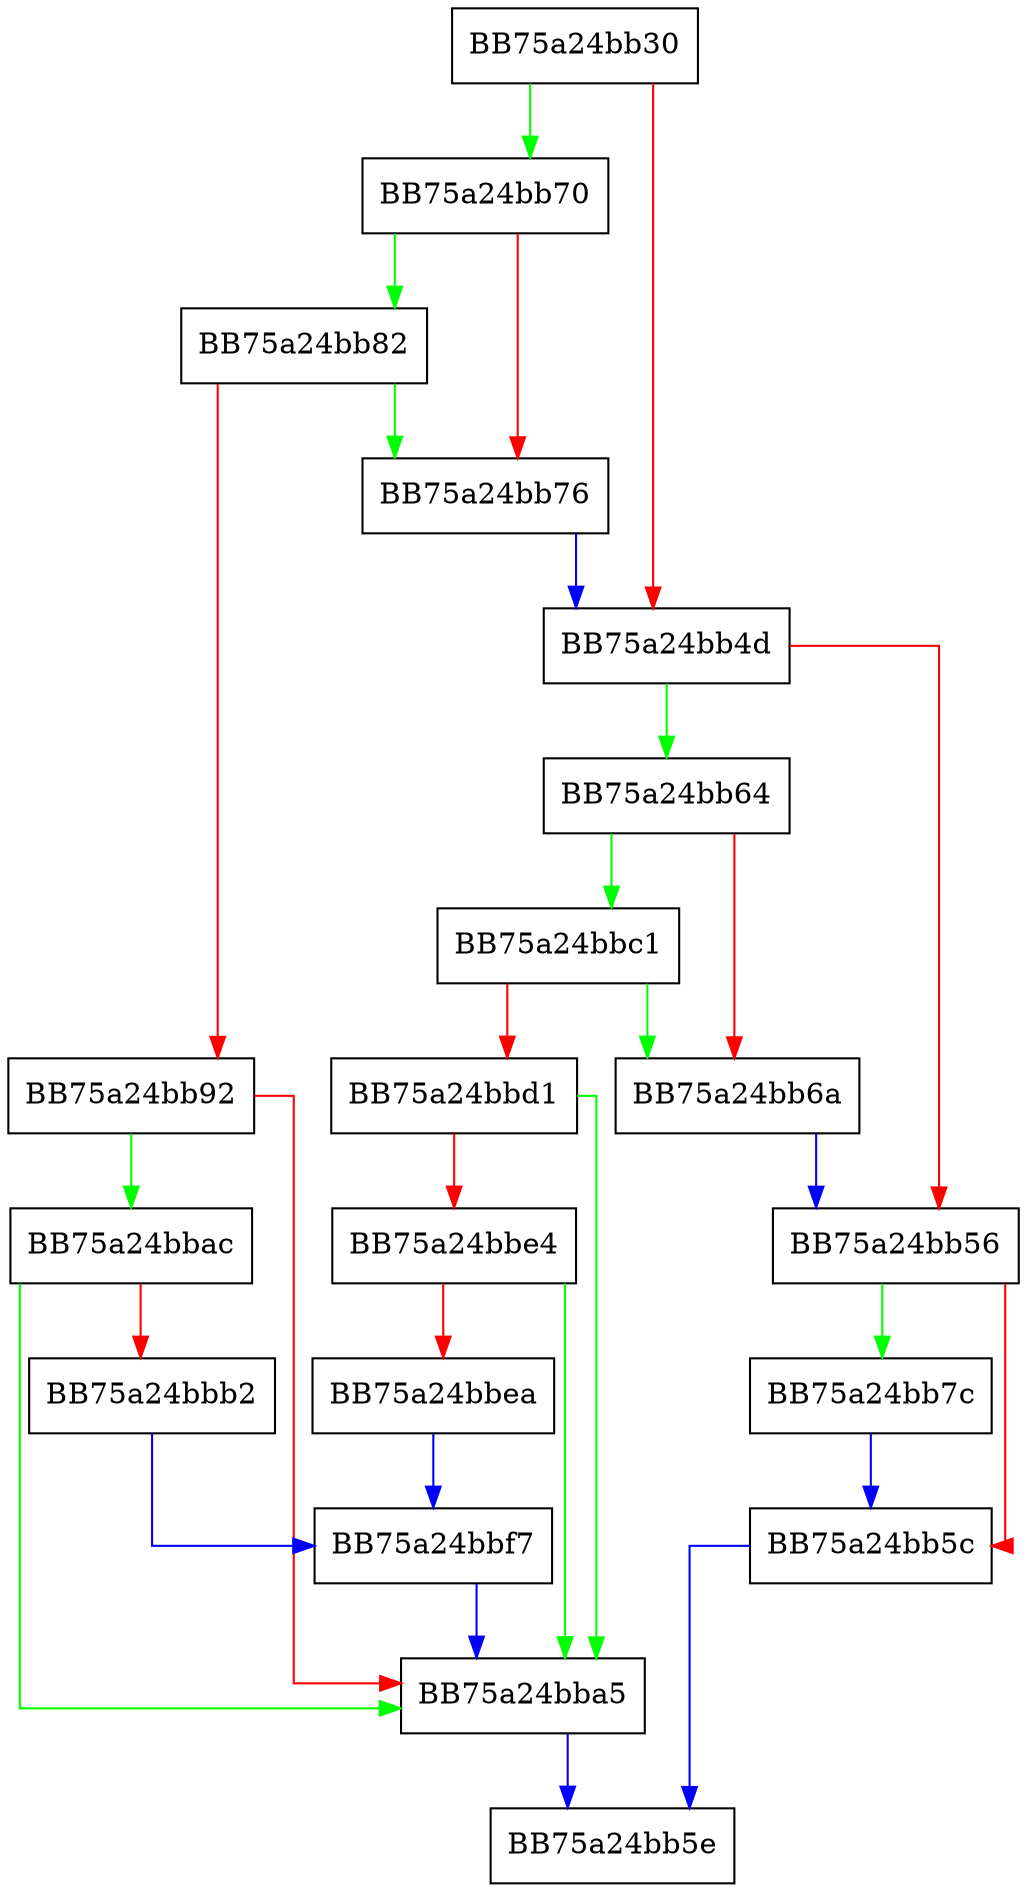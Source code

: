 digraph UpdateSizes {
  node [shape="box"];
  graph [splines=ortho];
  BB75a24bb30 -> BB75a24bb70 [color="green"];
  BB75a24bb30 -> BB75a24bb4d [color="red"];
  BB75a24bb4d -> BB75a24bb64 [color="green"];
  BB75a24bb4d -> BB75a24bb56 [color="red"];
  BB75a24bb56 -> BB75a24bb7c [color="green"];
  BB75a24bb56 -> BB75a24bb5c [color="red"];
  BB75a24bb5c -> BB75a24bb5e [color="blue"];
  BB75a24bb64 -> BB75a24bbc1 [color="green"];
  BB75a24bb64 -> BB75a24bb6a [color="red"];
  BB75a24bb6a -> BB75a24bb56 [color="blue"];
  BB75a24bb70 -> BB75a24bb82 [color="green"];
  BB75a24bb70 -> BB75a24bb76 [color="red"];
  BB75a24bb76 -> BB75a24bb4d [color="blue"];
  BB75a24bb7c -> BB75a24bb5c [color="blue"];
  BB75a24bb82 -> BB75a24bb76 [color="green"];
  BB75a24bb82 -> BB75a24bb92 [color="red"];
  BB75a24bb92 -> BB75a24bbac [color="green"];
  BB75a24bb92 -> BB75a24bba5 [color="red"];
  BB75a24bba5 -> BB75a24bb5e [color="blue"];
  BB75a24bbac -> BB75a24bba5 [color="green"];
  BB75a24bbac -> BB75a24bbb2 [color="red"];
  BB75a24bbb2 -> BB75a24bbf7 [color="blue"];
  BB75a24bbc1 -> BB75a24bb6a [color="green"];
  BB75a24bbc1 -> BB75a24bbd1 [color="red"];
  BB75a24bbd1 -> BB75a24bba5 [color="green"];
  BB75a24bbd1 -> BB75a24bbe4 [color="red"];
  BB75a24bbe4 -> BB75a24bba5 [color="green"];
  BB75a24bbe4 -> BB75a24bbea [color="red"];
  BB75a24bbea -> BB75a24bbf7 [color="blue"];
  BB75a24bbf7 -> BB75a24bba5 [color="blue"];
}